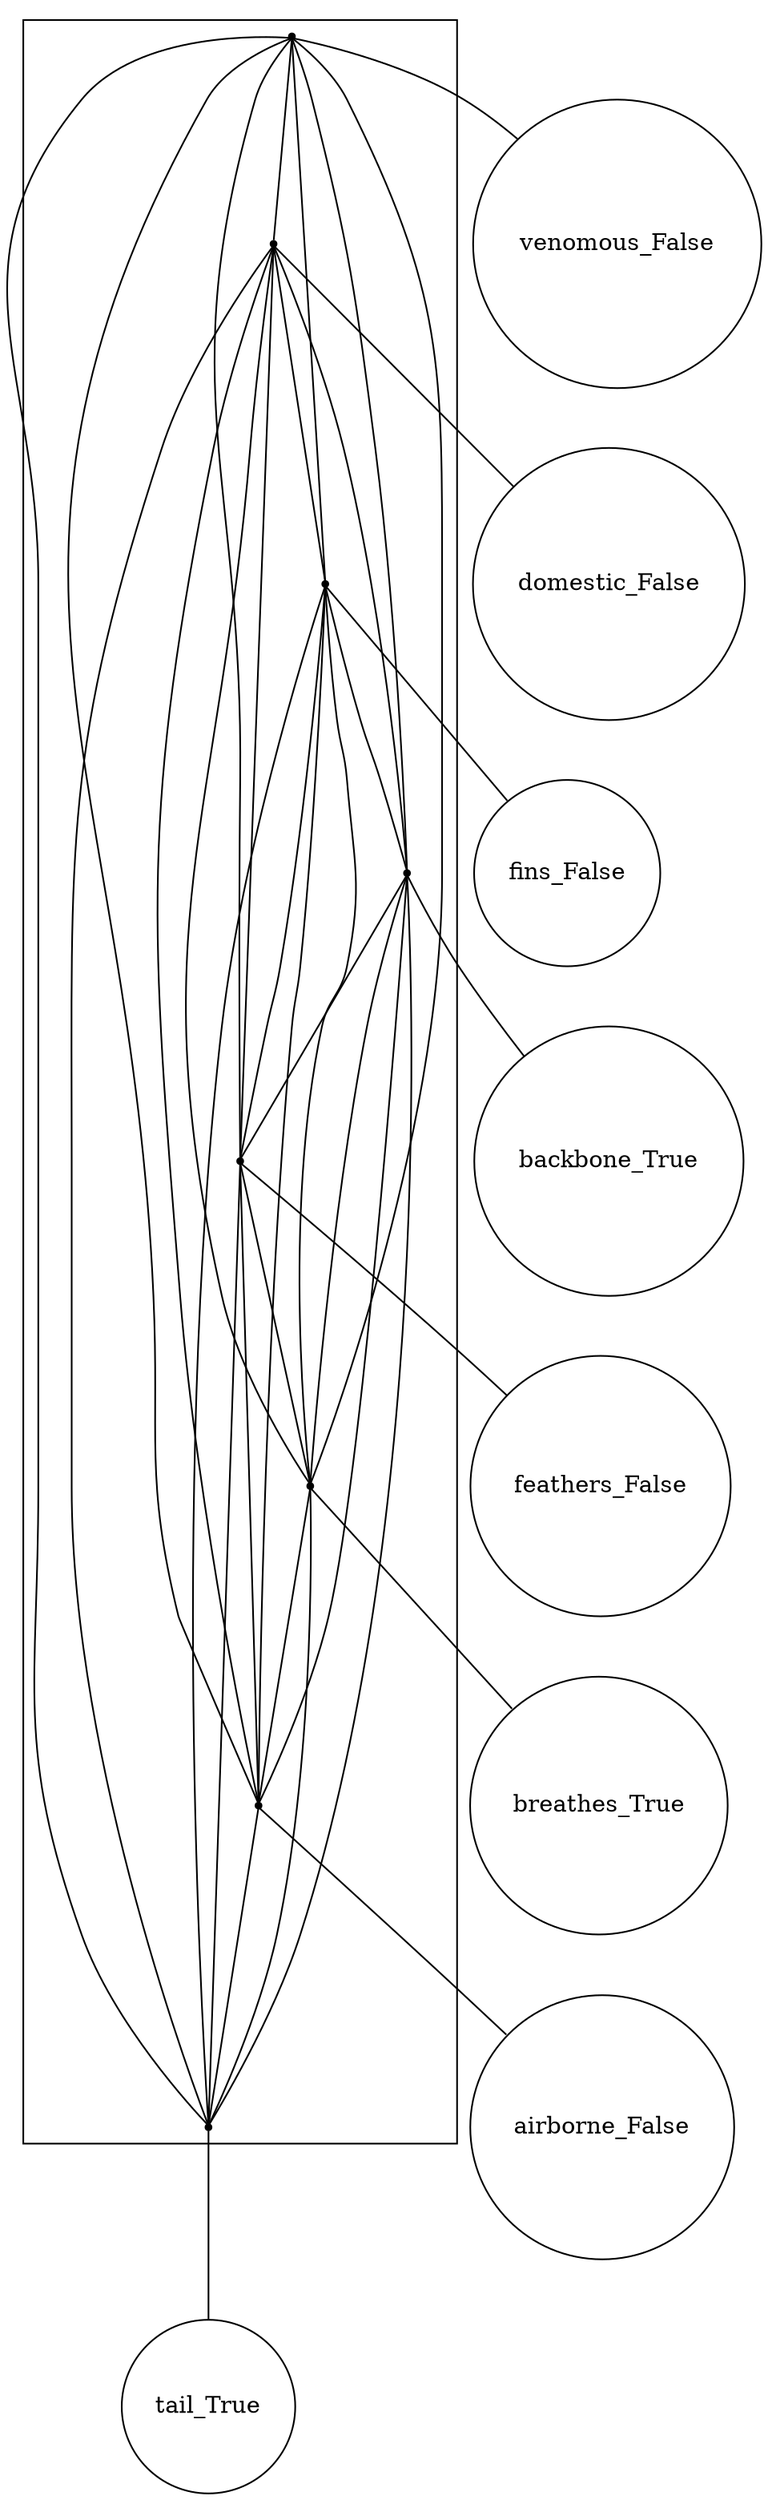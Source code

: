 strict digraph "linear_2-structure" {
compound=true;
fontname=Verdana;
fontsize=12;
newrank=true;
node [shape=circle];
venomous_False;
domestic_False;
fins_False;
backbone_True;
feathers_False;
breathes_True;
airborne_False;
tail_True;
subgraph cluster_breathes_Truefins_Falsetail_Truefeathers_Falsedomestic_Falseairborne_Falsebackbone_Truevenomous_False {
node [shape=point];
s_venomous_False -> s_domestic_False  [color=black, arrowhead=none];
s_venomous_False -> s_fins_False  [color=black, arrowhead=none];
s_venomous_False -> s_backbone_True  [color=black, arrowhead=none];
s_venomous_False -> s_feathers_False  [color=black, arrowhead=none];
s_venomous_False -> s_breathes_True  [color=black, arrowhead=none];
s_venomous_False -> s_airborne_False  [color=black, arrowhead=none];
s_venomous_False -> s_tail_True  [color=black, arrowhead=none];
s_domestic_False -> s_fins_False  [color=black, arrowhead=none];
s_domestic_False -> s_backbone_True  [color=black, arrowhead=none];
s_domestic_False -> s_feathers_False  [color=black, arrowhead=none];
s_domestic_False -> s_breathes_True  [color=black, arrowhead=none];
s_domestic_False -> s_airborne_False  [color=black, arrowhead=none];
s_domestic_False -> s_tail_True  [color=black, arrowhead=none];
s_fins_False -> s_backbone_True  [color=black, arrowhead=none];
s_fins_False -> s_feathers_False  [color=black, arrowhead=none];
s_fins_False -> s_breathes_True  [color=black, arrowhead=none];
s_fins_False -> s_airborne_False  [color=black, arrowhead=none];
s_fins_False -> s_tail_True  [color=black, arrowhead=none];
s_backbone_True -> s_feathers_False  [color=black, arrowhead=none];
s_backbone_True -> s_breathes_True  [color=black, arrowhead=none];
s_backbone_True -> s_airborne_False  [color=black, arrowhead=none];
s_backbone_True -> s_tail_True  [color=black, arrowhead=none];
s_feathers_False -> s_breathes_True  [color=black, arrowhead=none];
s_feathers_False -> s_airborne_False  [color=black, arrowhead=none];
s_feathers_False -> s_tail_True  [color=black, arrowhead=none];
s_breathes_True -> s_airborne_False  [color=black, arrowhead=none];
s_breathes_True -> s_tail_True  [color=black, arrowhead=none];
s_airborne_False -> s_tail_True  [color=black, arrowhead=none];
}

s_venomous_False -> venomous_False  [arrowhead=none];
s_domestic_False -> domestic_False  [arrowhead=none];
s_fins_False -> fins_False  [arrowhead=none];
s_backbone_True -> backbone_True  [arrowhead=none];
s_feathers_False -> feathers_False  [arrowhead=none];
s_breathes_True -> breathes_True  [arrowhead=none];
s_airborne_False -> airborne_False  [arrowhead=none];
s_tail_True -> tail_True  [arrowhead=none];
}
